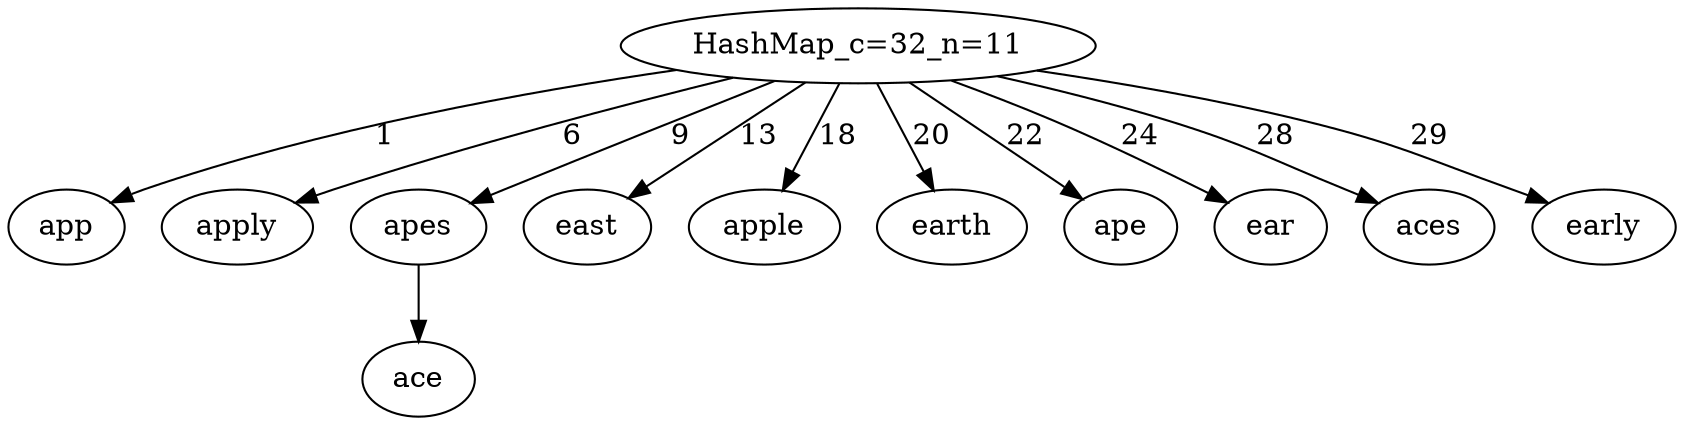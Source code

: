 digraph OurHashMap {
"HashMap_c=32_n=11"
"HashMap_c=32_n=11" -> {"app"} [label="1"]
"HashMap_c=32_n=11" -> {"apply"} [label="6"]
"HashMap_c=32_n=11" -> {"apes"} [label="9"]
"apes" -> {"ace"}
"HashMap_c=32_n=11" -> {"east"} [label="13"]
"HashMap_c=32_n=11" -> {"apple"} [label="18"]
"HashMap_c=32_n=11" -> {"earth"} [label="20"]
"HashMap_c=32_n=11" -> {"ape"} [label="22"]
"HashMap_c=32_n=11" -> {"ear"} [label="24"]
"HashMap_c=32_n=11" -> {"aces"} [label="28"]
"HashMap_c=32_n=11" -> {"early"} [label="29"]
}
